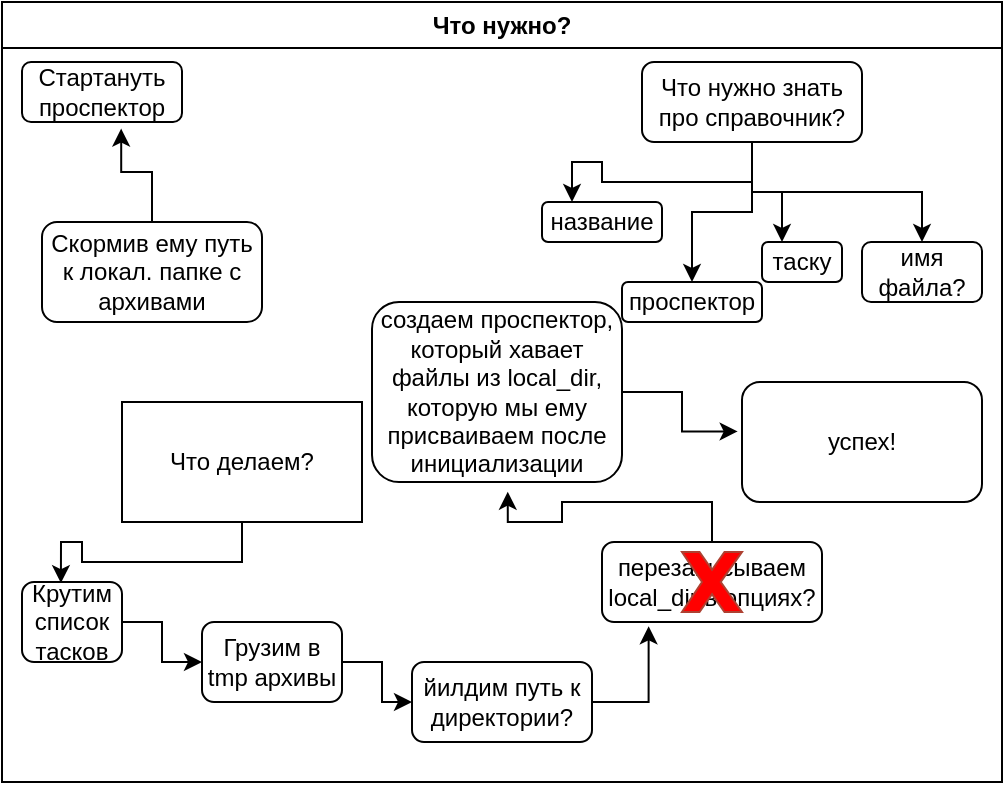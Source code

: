 <mxfile version="24.2.5" type="github">
  <diagram name="Page-1" id="yqgWBXn61RlXrfzTCe_S">
    <mxGraphModel dx="1147" dy="639" grid="1" gridSize="10" guides="1" tooltips="1" connect="1" arrows="1" fold="1" page="1" pageScale="1" pageWidth="850" pageHeight="1100" math="0" shadow="0">
      <root>
        <mxCell id="0" />
        <mxCell id="1" parent="0" />
        <mxCell id="OvmjZLkO4nGuqaMDbtNW-28" value="Что нужно?" style="swimlane;whiteSpace=wrap;html=1;" vertex="1" parent="1">
          <mxGeometry x="40" y="20" width="500" height="390" as="geometry">
            <mxRectangle x="370" y="210" width="100" height="30" as="alternateBounds" />
          </mxGeometry>
        </mxCell>
        <mxCell id="OvmjZLkO4nGuqaMDbtNW-30" value="Стартануть проспектор" style="rounded=1;whiteSpace=wrap;html=1;" vertex="1" parent="OvmjZLkO4nGuqaMDbtNW-28">
          <mxGeometry x="10" y="30" width="80" height="30" as="geometry" />
        </mxCell>
        <mxCell id="OvmjZLkO4nGuqaMDbtNW-31" value="Скормив ему путь к локал. папке с архивами" style="rounded=1;whiteSpace=wrap;html=1;" vertex="1" parent="OvmjZLkO4nGuqaMDbtNW-28">
          <mxGeometry x="20" y="110" width="110" height="50" as="geometry" />
        </mxCell>
        <mxCell id="OvmjZLkO4nGuqaMDbtNW-32" style="edgeStyle=orthogonalEdgeStyle;rounded=0;orthogonalLoop=1;jettySize=auto;html=1;entryX=0.62;entryY=1.11;entryDx=0;entryDy=0;entryPerimeter=0;" edge="1" parent="OvmjZLkO4nGuqaMDbtNW-28" source="OvmjZLkO4nGuqaMDbtNW-31" target="OvmjZLkO4nGuqaMDbtNW-30">
          <mxGeometry relative="1" as="geometry" />
        </mxCell>
        <mxCell id="OvmjZLkO4nGuqaMDbtNW-35" style="edgeStyle=orthogonalEdgeStyle;rounded=0;orthogonalLoop=1;jettySize=auto;html=1;entryX=0.25;entryY=0;entryDx=0;entryDy=0;" edge="1" parent="OvmjZLkO4nGuqaMDbtNW-28" source="OvmjZLkO4nGuqaMDbtNW-33" target="OvmjZLkO4nGuqaMDbtNW-34">
          <mxGeometry relative="1" as="geometry" />
        </mxCell>
        <mxCell id="OvmjZLkO4nGuqaMDbtNW-37" style="edgeStyle=orthogonalEdgeStyle;rounded=0;orthogonalLoop=1;jettySize=auto;html=1;entryX=0.5;entryY=0;entryDx=0;entryDy=0;" edge="1" parent="OvmjZLkO4nGuqaMDbtNW-28" source="OvmjZLkO4nGuqaMDbtNW-33" target="OvmjZLkO4nGuqaMDbtNW-36">
          <mxGeometry relative="1" as="geometry" />
        </mxCell>
        <mxCell id="OvmjZLkO4nGuqaMDbtNW-39" style="edgeStyle=orthogonalEdgeStyle;rounded=0;orthogonalLoop=1;jettySize=auto;html=1;entryX=0.25;entryY=0;entryDx=0;entryDy=0;" edge="1" parent="OvmjZLkO4nGuqaMDbtNW-28" source="OvmjZLkO4nGuqaMDbtNW-33" target="OvmjZLkO4nGuqaMDbtNW-38">
          <mxGeometry relative="1" as="geometry" />
        </mxCell>
        <mxCell id="OvmjZLkO4nGuqaMDbtNW-41" style="edgeStyle=orthogonalEdgeStyle;rounded=0;orthogonalLoop=1;jettySize=auto;html=1;entryX=0.5;entryY=0;entryDx=0;entryDy=0;" edge="1" parent="OvmjZLkO4nGuqaMDbtNW-28" source="OvmjZLkO4nGuqaMDbtNW-33" target="OvmjZLkO4nGuqaMDbtNW-40">
          <mxGeometry relative="1" as="geometry" />
        </mxCell>
        <mxCell id="OvmjZLkO4nGuqaMDbtNW-33" value="Что нужно знать про справочник?" style="rounded=1;whiteSpace=wrap;html=1;" vertex="1" parent="OvmjZLkO4nGuqaMDbtNW-28">
          <mxGeometry x="320" y="30" width="110" height="40" as="geometry" />
        </mxCell>
        <mxCell id="OvmjZLkO4nGuqaMDbtNW-34" value="название" style="rounded=1;whiteSpace=wrap;html=1;" vertex="1" parent="OvmjZLkO4nGuqaMDbtNW-28">
          <mxGeometry x="270" y="100" width="60" height="20" as="geometry" />
        </mxCell>
        <mxCell id="OvmjZLkO4nGuqaMDbtNW-36" value="проспектор" style="rounded=1;whiteSpace=wrap;html=1;" vertex="1" parent="OvmjZLkO4nGuqaMDbtNW-28">
          <mxGeometry x="310" y="140" width="70" height="20" as="geometry" />
        </mxCell>
        <mxCell id="OvmjZLkO4nGuqaMDbtNW-38" value="таску" style="rounded=1;whiteSpace=wrap;html=1;" vertex="1" parent="OvmjZLkO4nGuqaMDbtNW-28">
          <mxGeometry x="380" y="120" width="40" height="20" as="geometry" />
        </mxCell>
        <mxCell id="OvmjZLkO4nGuqaMDbtNW-40" value="имя файла?" style="rounded=1;whiteSpace=wrap;html=1;" vertex="1" parent="OvmjZLkO4nGuqaMDbtNW-28">
          <mxGeometry x="430" y="120" width="60" height="30" as="geometry" />
        </mxCell>
        <mxCell id="OvmjZLkO4nGuqaMDbtNW-42" value="Что делаем?" style="whiteSpace=wrap;html=1;" vertex="1" parent="OvmjZLkO4nGuqaMDbtNW-28">
          <mxGeometry x="60" y="200" width="120" height="60" as="geometry" />
        </mxCell>
        <mxCell id="OvmjZLkO4nGuqaMDbtNW-46" style="edgeStyle=orthogonalEdgeStyle;rounded=0;orthogonalLoop=1;jettySize=auto;html=1;entryX=0;entryY=0.5;entryDx=0;entryDy=0;" edge="1" parent="OvmjZLkO4nGuqaMDbtNW-28" source="OvmjZLkO4nGuqaMDbtNW-43" target="OvmjZLkO4nGuqaMDbtNW-45">
          <mxGeometry relative="1" as="geometry" />
        </mxCell>
        <mxCell id="OvmjZLkO4nGuqaMDbtNW-43" value="Крутим список тасков" style="rounded=1;whiteSpace=wrap;html=1;" vertex="1" parent="OvmjZLkO4nGuqaMDbtNW-28">
          <mxGeometry x="10" y="290" width="50" height="40" as="geometry" />
        </mxCell>
        <mxCell id="OvmjZLkO4nGuqaMDbtNW-44" style="edgeStyle=orthogonalEdgeStyle;rounded=0;orthogonalLoop=1;jettySize=auto;html=1;entryX=0.389;entryY=0.014;entryDx=0;entryDy=0;entryPerimeter=0;" edge="1" parent="OvmjZLkO4nGuqaMDbtNW-28" source="OvmjZLkO4nGuqaMDbtNW-42" target="OvmjZLkO4nGuqaMDbtNW-43">
          <mxGeometry relative="1" as="geometry" />
        </mxCell>
        <mxCell id="OvmjZLkO4nGuqaMDbtNW-48" style="edgeStyle=orthogonalEdgeStyle;rounded=0;orthogonalLoop=1;jettySize=auto;html=1;entryX=0;entryY=0.5;entryDx=0;entryDy=0;" edge="1" parent="OvmjZLkO4nGuqaMDbtNW-28" source="OvmjZLkO4nGuqaMDbtNW-45" target="OvmjZLkO4nGuqaMDbtNW-47">
          <mxGeometry relative="1" as="geometry" />
        </mxCell>
        <mxCell id="OvmjZLkO4nGuqaMDbtNW-45" value="Грузим в tmp архивы" style="rounded=1;whiteSpace=wrap;html=1;" vertex="1" parent="OvmjZLkO4nGuqaMDbtNW-28">
          <mxGeometry x="100" y="310" width="70" height="40" as="geometry" />
        </mxCell>
        <mxCell id="OvmjZLkO4nGuqaMDbtNW-47" value="йилдим путь к директории?" style="rounded=1;whiteSpace=wrap;html=1;" vertex="1" parent="OvmjZLkO4nGuqaMDbtNW-28">
          <mxGeometry x="205" y="330" width="90" height="40" as="geometry" />
        </mxCell>
        <mxCell id="OvmjZLkO4nGuqaMDbtNW-49" value="перезаписываем local_dir в опциях?" style="rounded=1;whiteSpace=wrap;html=1;" vertex="1" parent="OvmjZLkO4nGuqaMDbtNW-28">
          <mxGeometry x="300" y="270" width="110" height="40" as="geometry" />
        </mxCell>
        <mxCell id="OvmjZLkO4nGuqaMDbtNW-50" style="edgeStyle=orthogonalEdgeStyle;rounded=0;orthogonalLoop=1;jettySize=auto;html=1;entryX=0.212;entryY=1.054;entryDx=0;entryDy=0;entryPerimeter=0;" edge="1" parent="OvmjZLkO4nGuqaMDbtNW-28" source="OvmjZLkO4nGuqaMDbtNW-47" target="OvmjZLkO4nGuqaMDbtNW-49">
          <mxGeometry relative="1" as="geometry" />
        </mxCell>
        <mxCell id="OvmjZLkO4nGuqaMDbtNW-51" value="создаем проспектор, который хавает файлы из local_dir, которую мы ему присваиваем после инициализации" style="rounded=1;whiteSpace=wrap;html=1;" vertex="1" parent="OvmjZLkO4nGuqaMDbtNW-28">
          <mxGeometry x="185" y="150" width="125" height="90" as="geometry" />
        </mxCell>
        <mxCell id="OvmjZLkO4nGuqaMDbtNW-52" style="edgeStyle=orthogonalEdgeStyle;rounded=0;orthogonalLoop=1;jettySize=auto;html=1;entryX=0.543;entryY=1.054;entryDx=0;entryDy=0;entryPerimeter=0;" edge="1" parent="OvmjZLkO4nGuqaMDbtNW-28" source="OvmjZLkO4nGuqaMDbtNW-49" target="OvmjZLkO4nGuqaMDbtNW-51">
          <mxGeometry relative="1" as="geometry" />
        </mxCell>
        <mxCell id="OvmjZLkO4nGuqaMDbtNW-55" value="" style="verticalLabelPosition=bottom;verticalAlign=top;html=1;shape=mxgraph.basic.x;shadow=0;fillColor=#FF0000;strokeColor=#ae4132;" vertex="1" parent="OvmjZLkO4nGuqaMDbtNW-28">
          <mxGeometry x="340" y="275" width="30" height="30" as="geometry" />
        </mxCell>
        <mxCell id="OvmjZLkO4nGuqaMDbtNW-53" value="успех!" style="rounded=1;whiteSpace=wrap;html=1;" vertex="1" parent="1">
          <mxGeometry x="410" y="210" width="120" height="60" as="geometry" />
        </mxCell>
        <mxCell id="OvmjZLkO4nGuqaMDbtNW-54" style="edgeStyle=orthogonalEdgeStyle;rounded=0;orthogonalLoop=1;jettySize=auto;html=1;entryX=-0.018;entryY=0.412;entryDx=0;entryDy=0;entryPerimeter=0;" edge="1" parent="1" source="OvmjZLkO4nGuqaMDbtNW-51" target="OvmjZLkO4nGuqaMDbtNW-53">
          <mxGeometry relative="1" as="geometry" />
        </mxCell>
      </root>
    </mxGraphModel>
  </diagram>
</mxfile>
